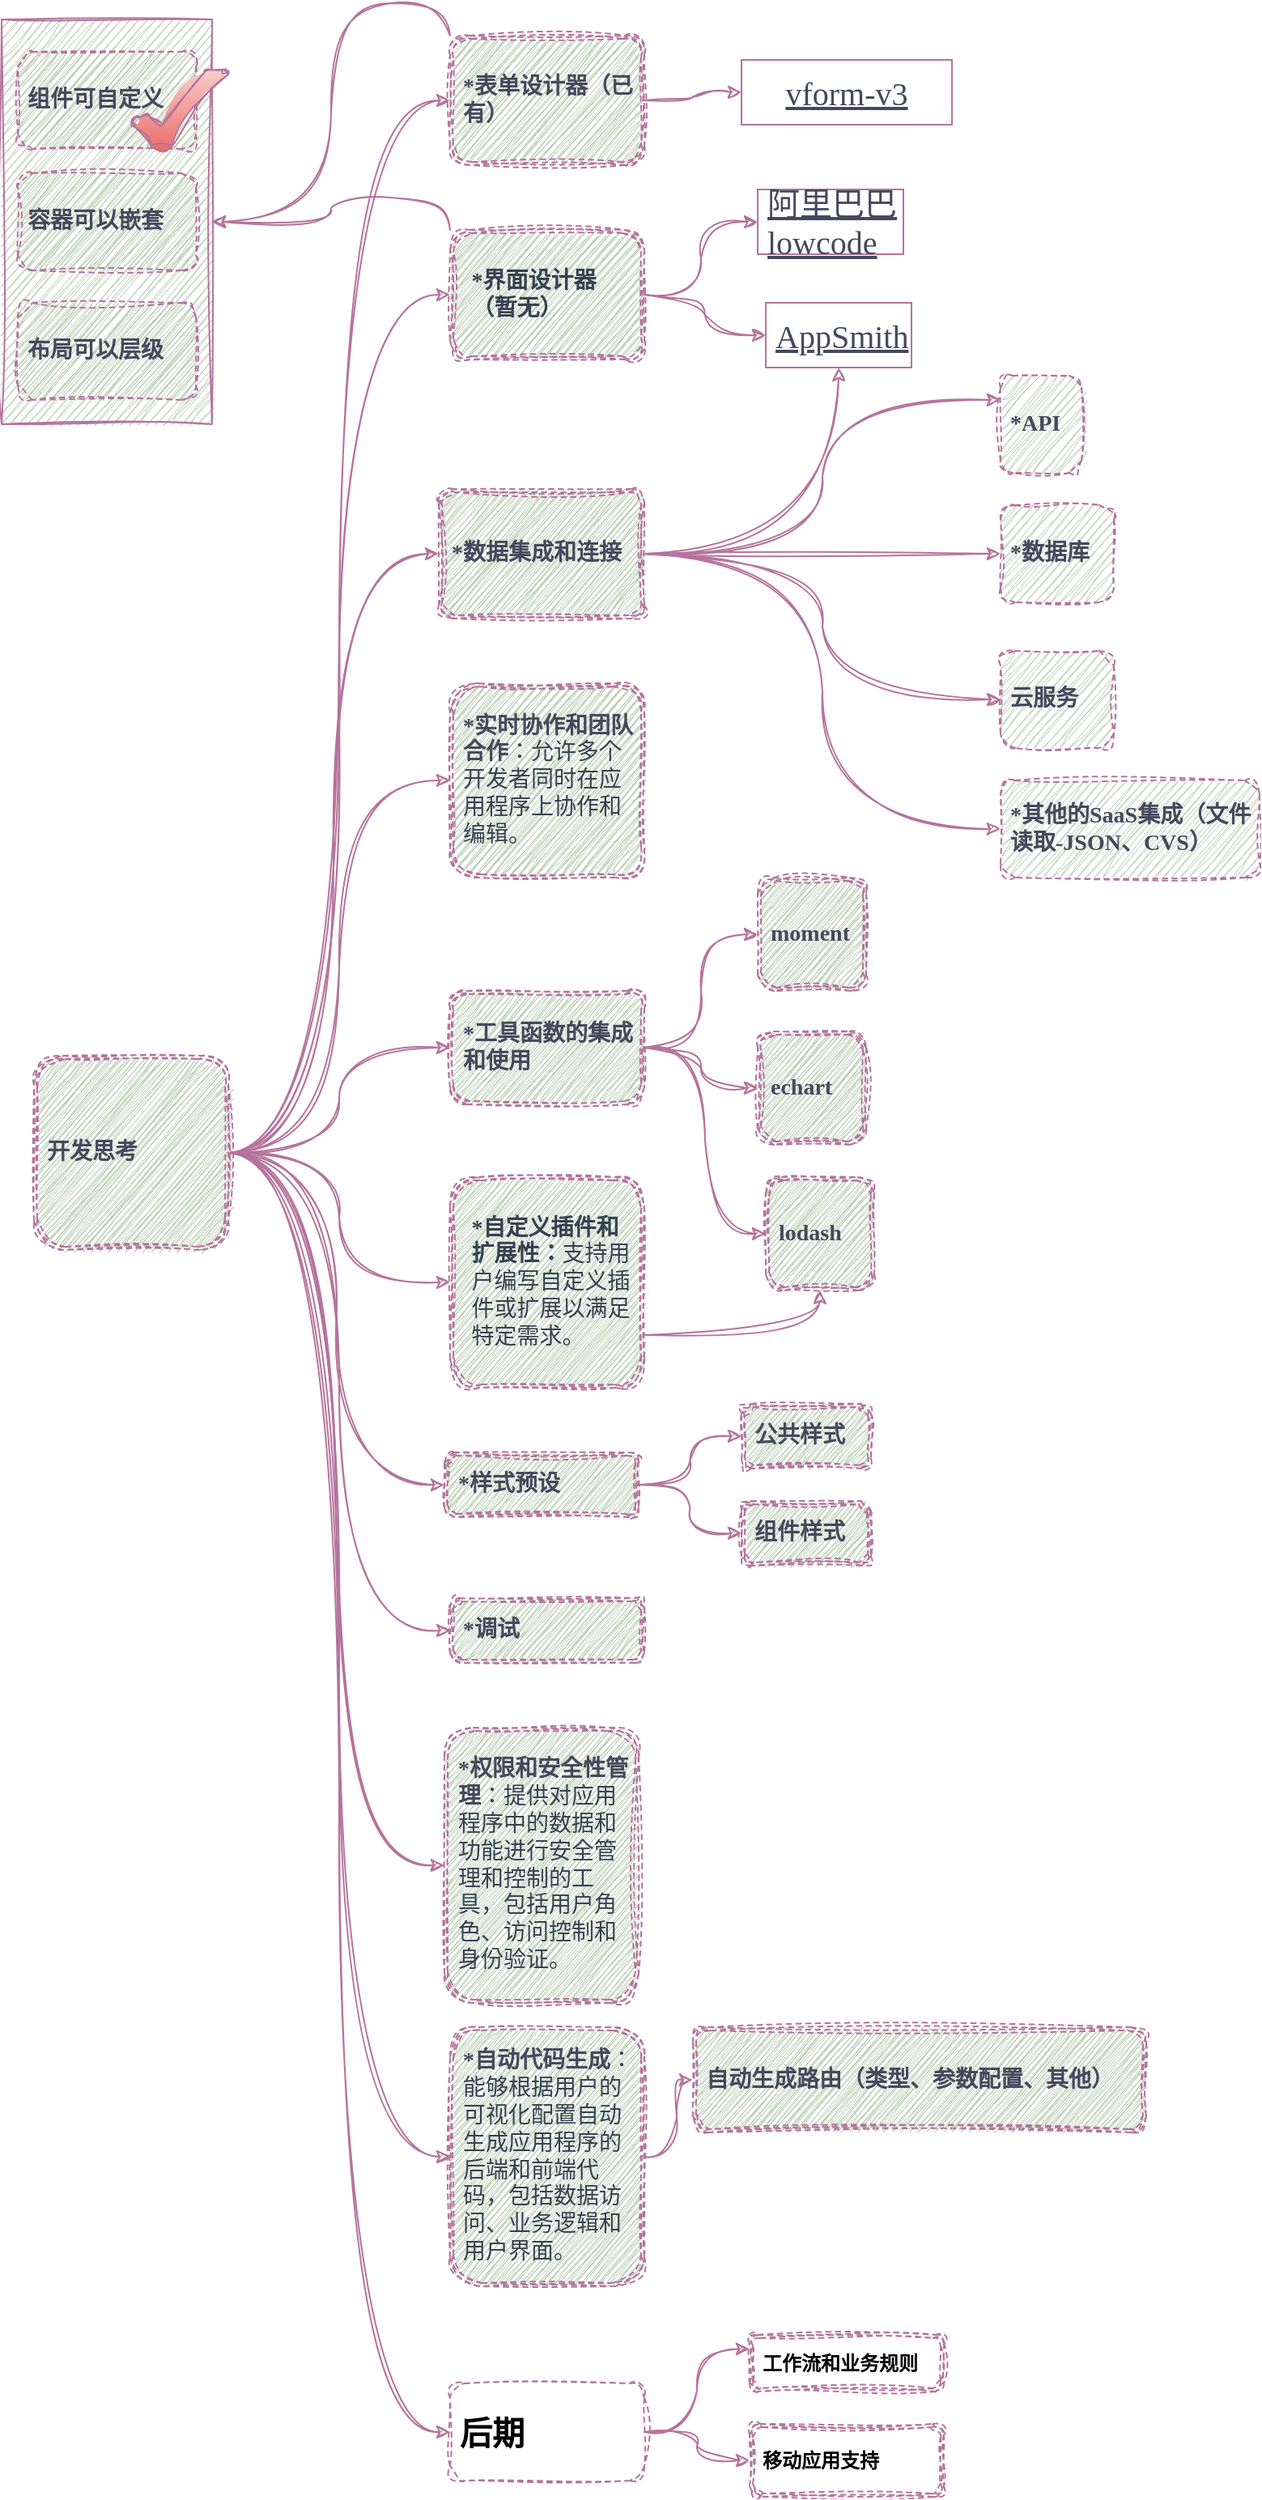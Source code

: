 <mxfile version="21.7.4" type="github">
  <diagram name="Page-1" id="03018318-947c-dd8e-b7a3-06fadd420f32">
    <mxGraphModel dx="1437" dy="876" grid="1" gridSize="10" guides="1" tooltips="1" connect="1" arrows="1" fold="1" page="1" pageScale="1" pageWidth="1100" pageHeight="850" background="none" math="0" shadow="0">
      <root>
        <mxCell id="0" />
        <mxCell id="1" parent="0" />
        <mxCell id="uw5OpCNFV-HiSpu1PvvK-104" value="" style="whiteSpace=wrap;html=1;sketch=1;hachureGap=4;jiggle=2;curveFitting=1;strokeColor=#B5739D;fontFamily=Architects Daughter;fontSource=https%3A%2F%2Ffonts.googleapis.com%2Fcss%3Ffamily%3DArchitects%2BDaughter;fontSize=20;fontColor=#46495D;fillColor=#B2C9AB;" vertex="1" parent="1">
          <mxGeometry x="20" y="20" width="130" height="250" as="geometry" />
        </mxCell>
        <mxCell id="uw5OpCNFV-HiSpu1PvvK-25" style="edgeStyle=orthogonalEdgeStyle;rounded=0;sketch=1;hachureGap=4;jiggle=2;curveFitting=1;orthogonalLoop=1;jettySize=auto;html=1;entryX=0;entryY=0.5;entryDx=0;entryDy=0;fontFamily=Comic Sans MS;fontSize=16;labelBackgroundColor=none;strokeColor=#B5739D;fontColor=default;curved=1;" edge="1" parent="1" source="uw5OpCNFV-HiSpu1PvvK-4" target="uw5OpCNFV-HiSpu1PvvK-24">
          <mxGeometry relative="1" as="geometry" />
        </mxCell>
        <mxCell id="uw5OpCNFV-HiSpu1PvvK-106" style="edgeStyle=orthogonalEdgeStyle;rounded=0;sketch=1;hachureGap=4;jiggle=2;curveFitting=1;orthogonalLoop=1;jettySize=auto;html=1;exitX=0;exitY=0;exitDx=0;exitDy=0;entryX=1;entryY=0.5;entryDx=0;entryDy=0;strokeColor=#B5739D;fontFamily=Architects Daughter;fontSource=https%3A%2F%2Ffonts.googleapis.com%2Fcss%3Ffamily%3DArchitects%2BDaughter;fontSize=16;fontColor=#46495D;fillColor=#B2C9AB;curved=1;" edge="1" parent="1" source="uw5OpCNFV-HiSpu1PvvK-4" target="uw5OpCNFV-HiSpu1PvvK-104">
          <mxGeometry relative="1" as="geometry" />
        </mxCell>
        <mxCell id="uw5OpCNFV-HiSpu1PvvK-4" value="&lt;meta charset=&quot;utf-8&quot; style=&quot;font-size: 14px;&quot;&gt;&lt;strong style=&quot;border: 0px solid rgb(217, 217, 227); color: var(--tw-prose-bold); font-size: 14px; font-style: normal; font-variant-ligatures: normal; font-variant-caps: normal; letter-spacing: normal; orphans: 2; text-indent: 0px; text-transform: none; widows: 2; word-spacing: 0px; -webkit-text-stroke-width: 0px; text-decoration-thickness: initial; text-decoration-style: initial; text-decoration-color: initial; box-sizing: border-box; --tw-border-spacing-x: 0; --tw-border-spacing-y: 0; --tw-translate-x: 0; --tw-translate-y: 0; --tw-rotate: 0; --tw-skew-x: 0; --tw-skew-y: 0; --tw-scale-x: 1; --tw-scale-y: 1; --tw-pan-x: ; --tw-pan-y: ; --tw-pinch-zoom: ; --tw-scroll-snap-strictness: proximity; --tw-gradient-from-position: ; --tw-gradient-via-position: ; --tw-gradient-to-position: ; --tw-ordinal: ; --tw-slashed-zero: ; --tw-numeric-figure: ; --tw-numeric-spacing: ; --tw-numeric-fraction: ; --tw-ring-inset: ; --tw-ring-offset-width: 0px; --tw-ring-offset-color: #fff; --tw-ring-color: rgba(69,89,164,.5); --tw-ring-offset-shadow: 0 0 transparent; --tw-ring-shadow: 0 0 transparent; --tw-shadow: 0 0 transparent; --tw-shadow-colored: 0 0 transparent; --tw-blur: ; --tw-brightness: ; --tw-contrast: ; --tw-grayscale: ; --tw-hue-rotate: ; --tw-invert: ; --tw-saturate: ; --tw-sepia: ; --tw-drop-shadow: ; --tw-backdrop-blur: ; --tw-backdrop-brightness: ; --tw-backdrop-contrast: ; --tw-backdrop-grayscale: ; --tw-backdrop-hue-rotate: ; --tw-backdrop-invert: ; --tw-backdrop-opacity: ; --tw-backdrop-saturate: ; --tw-backdrop-sepia: ; font-weight: 600;&quot;&gt;*表单设计器（已有）&lt;/strong&gt;" style="shape=ext;double=1;rounded=1;whiteSpace=wrap;html=1;strokeWidth=1;dashed=1;sketch=1;curveFitting=1;jiggle=2;fontSize=14;labelBackgroundColor=none;align=left;spacingBottom=4;spacingTop=4;spacingLeft=4;spacingRight=4;fontFamily=Comic Sans MS;fillColor=#B2C9AB;strokeColor=#B5739D;fontColor=#46495D;" vertex="1" parent="1">
          <mxGeometry x="297" y="30" width="120" height="80" as="geometry" />
        </mxCell>
        <mxCell id="uw5OpCNFV-HiSpu1PvvK-18" value="" style="edgeStyle=orthogonalEdgeStyle;rounded=0;sketch=1;hachureGap=4;jiggle=2;curveFitting=1;orthogonalLoop=1;jettySize=auto;html=1;fontFamily=Comic Sans MS;fontSize=16;entryX=0;entryY=0.5;entryDx=0;entryDy=0;align=left;spacingBottom=4;spacingTop=4;spacingLeft=4;spacingRight=4;labelBackgroundColor=none;strokeColor=#B5739D;fontColor=default;curved=1;" edge="1" parent="1" source="uw5OpCNFV-HiSpu1PvvK-5" target="uw5OpCNFV-HiSpu1PvvK-19">
          <mxGeometry relative="1" as="geometry">
            <mxPoint x="700" y="210" as="targetPoint" />
          </mxGeometry>
        </mxCell>
        <mxCell id="uw5OpCNFV-HiSpu1PvvK-21" style="edgeStyle=orthogonalEdgeStyle;rounded=0;sketch=1;hachureGap=4;jiggle=2;curveFitting=1;orthogonalLoop=1;jettySize=auto;html=1;exitX=1;exitY=0.5;exitDx=0;exitDy=0;entryX=0;entryY=0.5;entryDx=0;entryDy=0;fontFamily=Comic Sans MS;fontSize=16;align=left;spacingBottom=4;spacingTop=4;spacingLeft=4;spacingRight=4;labelBackgroundColor=none;strokeColor=#B5739D;fontColor=default;curved=1;" edge="1" parent="1" source="uw5OpCNFV-HiSpu1PvvK-5" target="uw5OpCNFV-HiSpu1PvvK-22">
          <mxGeometry relative="1" as="geometry">
            <mxPoint x="910" y="130" as="targetPoint" />
          </mxGeometry>
        </mxCell>
        <mxCell id="uw5OpCNFV-HiSpu1PvvK-105" style="edgeStyle=orthogonalEdgeStyle;rounded=0;sketch=1;hachureGap=4;jiggle=2;curveFitting=1;orthogonalLoop=1;jettySize=auto;html=1;exitX=0;exitY=0;exitDx=0;exitDy=0;entryX=1;entryY=0.5;entryDx=0;entryDy=0;strokeColor=#B5739D;fontFamily=Architects Daughter;fontSource=https%3A%2F%2Ffonts.googleapis.com%2Fcss%3Ffamily%3DArchitects%2BDaughter;fontSize=16;fontColor=#46495D;fillColor=#B2C9AB;curved=1;" edge="1" parent="1" source="uw5OpCNFV-HiSpu1PvvK-5" target="uw5OpCNFV-HiSpu1PvvK-104">
          <mxGeometry relative="1" as="geometry" />
        </mxCell>
        <mxCell id="uw5OpCNFV-HiSpu1PvvK-5" value="&lt;ol style=&quot;border: 0px solid rgb(217, 217, 227); box-sizing: border-box; --tw-border-spacing-x: 0; --tw-border-spacing-y: 0; --tw-translate-x: 0; --tw-translate-y: 0; --tw-rotate: 0; --tw-skew-x: 0; --tw-skew-y: 0; --tw-scale-x: 1; --tw-scale-y: 1; --tw-pan-x: ; --tw-pan-y: ; --tw-pinch-zoom: ; --tw-scroll-snap-strictness: proximity; --tw-gradient-from-position: ; --tw-gradient-via-position: ; --tw-gradient-to-position: ; --tw-ordinal: ; --tw-slashed-zero: ; --tw-numeric-figure: ; --tw-numeric-spacing: ; --tw-numeric-fraction: ; --tw-ring-inset: ; --tw-ring-offset-width: 0px; --tw-ring-offset-color: #fff; --tw-ring-color: rgba(69,89,164,.5); --tw-ring-offset-shadow: 0 0 transparent; --tw-ring-shadow: 0 0 transparent; --tw-shadow: 0 0 transparent; --tw-shadow-colored: 0 0 transparent; --tw-blur: ; --tw-brightness: ; --tw-contrast: ; --tw-grayscale: ; --tw-hue-rotate: ; --tw-invert: ; --tw-saturate: ; --tw-sepia: ; --tw-drop-shadow: ; --tw-backdrop-blur: ; --tw-backdrop-brightness: ; --tw-backdrop-contrast: ; --tw-backdrop-grayscale: ; --tw-backdrop-hue-rotate: ; --tw-backdrop-invert: ; --tw-backdrop-opacity: ; --tw-backdrop-saturate: ; --tw-backdrop-sepia: ; list-style: none; margin: 1.25em 0px; padding: 0px; counter-reset: list-number 0; display: flex; flex-direction: column; color: rgb(55, 65, 81); font-size: 14px;&quot;&gt;&lt;li style=&quot;border: 0px solid rgb(217, 217, 227); box-sizing: border-box; --tw-border-spacing-x: 0; --tw-border-spacing-y: 0; --tw-translate-x: 0; --tw-translate-y: 0; --tw-rotate: 0; --tw-skew-x: 0; --tw-skew-y: 0; --tw-scale-x: 1; --tw-scale-y: 1; --tw-pan-x: ; --tw-pan-y: ; --tw-pinch-zoom: ; --tw-scroll-snap-strictness: proximity; --tw-gradient-from-position: ; --tw-gradient-via-position: ; --tw-gradient-to-position: ; --tw-ordinal: ; --tw-slashed-zero: ; --tw-numeric-figure: ; --tw-numeric-spacing: ; --tw-numeric-fraction: ; --tw-ring-inset: ; --tw-ring-offset-width: 0px; --tw-ring-offset-color: #fff; --tw-ring-color: rgba(69,89,164,.5); --tw-ring-offset-shadow: 0 0 transparent; --tw-ring-shadow: 0 0 transparent; --tw-shadow: 0 0 transparent; --tw-shadow-colored: 0 0 transparent; --tw-blur: ; --tw-brightness: ; --tw-contrast: ; --tw-grayscale: ; --tw-hue-rotate: ; --tw-invert: ; --tw-saturate: ; --tw-sepia: ; --tw-drop-shadow: ; --tw-backdrop-blur: ; --tw-backdrop-brightness: ; --tw-backdrop-contrast: ; --tw-backdrop-grayscale: ; --tw-backdrop-hue-rotate: ; --tw-backdrop-invert: ; --tw-backdrop-opacity: ; --tw-backdrop-saturate: ; --tw-backdrop-sepia: ; margin-bottom: 0px; margin-top: 0px; padding-left: 0.375em; counter-increment: list-number 1; display: block; min-height: 28px; font-size: 14px;&quot;&gt;&lt;p style=&quot;border: 0px solid rgb(217, 217, 227); box-sizing: border-box; --tw-border-spacing-x: 0; --tw-border-spacing-y: 0; --tw-translate-x: 0; --tw-translate-y: 0; --tw-rotate: 0; --tw-skew-x: 0; --tw-skew-y: 0; --tw-scale-x: 1; --tw-scale-y: 1; --tw-pan-x: ; --tw-pan-y: ; --tw-pinch-zoom: ; --tw-scroll-snap-strictness: proximity; --tw-gradient-from-position: ; --tw-gradient-via-position: ; --tw-gradient-to-position: ; --tw-ordinal: ; --tw-slashed-zero: ; --tw-numeric-figure: ; --tw-numeric-spacing: ; --tw-numeric-fraction: ; --tw-ring-inset: ; --tw-ring-offset-width: 0px; --tw-ring-offset-color: #fff; --tw-ring-color: rgba(69,89,164,.5); --tw-ring-offset-shadow: 0 0 transparent; --tw-ring-shadow: 0 0 transparent; --tw-shadow: 0 0 transparent; --tw-shadow-colored: 0 0 transparent; --tw-blur: ; --tw-brightness: ; --tw-contrast: ; --tw-grayscale: ; --tw-hue-rotate: ; --tw-invert: ; --tw-saturate: ; --tw-sepia: ; --tw-drop-shadow: ; --tw-backdrop-blur: ; --tw-backdrop-brightness: ; --tw-backdrop-contrast: ; --tw-backdrop-grayscale: ; --tw-backdrop-hue-rotate: ; --tw-backdrop-invert: ; --tw-backdrop-opacity: ; --tw-backdrop-saturate: ; --tw-backdrop-sepia: ; margin: 0px; font-size: 14px;&quot;&gt;&lt;b style=&quot;font-size: 14px;&quot;&gt;*界面设计器（暂无）&lt;/b&gt;&lt;/p&gt;&lt;/li&gt;&lt;/ol&gt;" style="shape=ext;double=1;rounded=1;whiteSpace=wrap;html=1;strokeWidth=1;dashed=1;sketch=1;curveFitting=1;jiggle=2;fontSize=14;labelBackgroundColor=none;align=left;spacingBottom=4;spacingTop=4;spacingLeft=4;spacingRight=4;fontFamily=Comic Sans MS;fillColor=#B2C9AB;strokeColor=#B5739D;fontColor=#46495D;" vertex="1" parent="1">
          <mxGeometry x="297" y="150" width="120" height="80" as="geometry" />
        </mxCell>
        <mxCell id="uw5OpCNFV-HiSpu1PvvK-23" style="edgeStyle=orthogonalEdgeStyle;rounded=0;sketch=1;hachureGap=4;jiggle=2;curveFitting=1;orthogonalLoop=1;jettySize=auto;html=1;entryX=0.5;entryY=1;entryDx=0;entryDy=0;fontFamily=Comic Sans MS;fontSize=16;align=left;spacingBottom=4;spacingTop=4;spacingLeft=4;spacingRight=4;labelBackgroundColor=none;strokeColor=#B5739D;fontColor=default;curved=1;" edge="1" parent="1" source="uw5OpCNFV-HiSpu1PvvK-6" target="uw5OpCNFV-HiSpu1PvvK-22">
          <mxGeometry relative="1" as="geometry" />
        </mxCell>
        <mxCell id="uw5OpCNFV-HiSpu1PvvK-30" style="edgeStyle=orthogonalEdgeStyle;rounded=0;sketch=1;hachureGap=4;jiggle=2;curveFitting=1;orthogonalLoop=1;jettySize=auto;html=1;exitX=1;exitY=0.5;exitDx=0;exitDy=0;entryX=0;entryY=0.5;entryDx=0;entryDy=0;fontFamily=Comic Sans MS;fontSize=16;labelBackgroundColor=none;strokeColor=#B5739D;fontColor=default;curved=1;" edge="1" parent="1" source="uw5OpCNFV-HiSpu1PvvK-6" target="uw5OpCNFV-HiSpu1PvvK-28">
          <mxGeometry relative="1" as="geometry" />
        </mxCell>
        <mxCell id="uw5OpCNFV-HiSpu1PvvK-31" style="edgeStyle=orthogonalEdgeStyle;rounded=0;sketch=1;hachureGap=4;jiggle=2;curveFitting=1;orthogonalLoop=1;jettySize=auto;html=1;exitX=1;exitY=0.5;exitDx=0;exitDy=0;entryX=0;entryY=0.5;entryDx=0;entryDy=0;fontFamily=Comic Sans MS;fontSize=16;labelBackgroundColor=none;strokeColor=#B5739D;fontColor=default;curved=1;" edge="1" parent="1" source="uw5OpCNFV-HiSpu1PvvK-6" target="uw5OpCNFV-HiSpu1PvvK-29">
          <mxGeometry relative="1" as="geometry" />
        </mxCell>
        <mxCell id="uw5OpCNFV-HiSpu1PvvK-33" style="edgeStyle=orthogonalEdgeStyle;rounded=0;sketch=1;hachureGap=4;jiggle=2;curveFitting=1;orthogonalLoop=1;jettySize=auto;html=1;exitX=1;exitY=0.5;exitDx=0;exitDy=0;fontFamily=Comic Sans MS;fontSize=16;entryX=0;entryY=0.25;entryDx=0;entryDy=0;labelBackgroundColor=none;strokeColor=#B5739D;fontColor=default;curved=1;" edge="1" parent="1" source="uw5OpCNFV-HiSpu1PvvK-6" target="uw5OpCNFV-HiSpu1PvvK-26">
          <mxGeometry relative="1" as="geometry">
            <mxPoint x="894" y="105" as="targetPoint" />
          </mxGeometry>
        </mxCell>
        <mxCell id="uw5OpCNFV-HiSpu1PvvK-35" style="edgeStyle=orthogonalEdgeStyle;rounded=0;sketch=1;hachureGap=4;jiggle=2;curveFitting=1;orthogonalLoop=1;jettySize=auto;html=1;exitX=1;exitY=0.5;exitDx=0;exitDy=0;entryX=0;entryY=0.5;entryDx=0;entryDy=0;fontFamily=Comic Sans MS;fontSize=16;labelBackgroundColor=none;strokeColor=#B5739D;fontColor=default;curved=1;" edge="1" parent="1" source="uw5OpCNFV-HiSpu1PvvK-6" target="uw5OpCNFV-HiSpu1PvvK-34">
          <mxGeometry relative="1" as="geometry" />
        </mxCell>
        <mxCell id="uw5OpCNFV-HiSpu1PvvK-6" value="&lt;font style=&quot;font-size: 14px;&quot;&gt;*数据集成和连接&lt;/font&gt;" style="shape=ext;double=1;rounded=1;whiteSpace=wrap;html=1;fontStyle=1;strokeWidth=1;dashed=1;sketch=1;curveFitting=1;jiggle=2;fontSize=14;labelBackgroundColor=none;align=left;spacingBottom=4;spacingTop=4;spacingLeft=4;spacingRight=4;arcSize=10;fontFamily=Comic Sans MS;fillColor=#B2C9AB;strokeColor=#B5739D;fontColor=#46495D;" vertex="1" parent="1">
          <mxGeometry x="290" y="310" width="127" height="80" as="geometry" />
        </mxCell>
        <mxCell id="uw5OpCNFV-HiSpu1PvvK-65" value="" style="edgeStyle=orthogonalEdgeStyle;rounded=0;sketch=1;hachureGap=4;jiggle=2;curveFitting=1;orthogonalLoop=1;jettySize=auto;html=1;strokeColor=#B5739D;fontFamily=Architects Daughter;fontSource=https%3A%2F%2Ffonts.googleapis.com%2Fcss%3Ffamily%3DArchitects%2BDaughter;fontSize=16;fontColor=#46495D;fillColor=#B2C9AB;curved=1;" edge="1" parent="1" source="uw5OpCNFV-HiSpu1PvvK-8" target="uw5OpCNFV-HiSpu1PvvK-64">
          <mxGeometry relative="1" as="geometry" />
        </mxCell>
        <mxCell id="uw5OpCNFV-HiSpu1PvvK-8" value="&lt;font style=&quot;font-size: 14px;&quot;&gt;*自动代码生成&lt;span style=&quot;color: rgb(55, 65, 81); font-weight: 400; font-size: 14px;&quot;&gt;：&lt;/span&gt;&lt;/font&gt;&lt;span style=&quot;color: rgb(55, 65, 81); font-size: 14px; font-weight: 400;&quot;&gt;能够根据用户的可视化配置自动生成应用程序的后端和前端代码，包括数据访问、业务逻辑和用户界面。&lt;/span&gt;" style="shape=ext;double=1;rounded=1;whiteSpace=wrap;html=1;fontStyle=1;strokeWidth=1;dashed=1;sketch=1;curveFitting=1;jiggle=2;fontSize=14;labelBackgroundColor=none;align=left;spacingBottom=4;spacingTop=4;spacingLeft=4;spacingRight=4;fontFamily=Comic Sans MS;fillColor=#B2C9AB;strokeColor=#B5739D;fontColor=#46495D;" vertex="1" parent="1">
          <mxGeometry x="297" y="1260" width="120" height="160" as="geometry" />
        </mxCell>
        <mxCell id="uw5OpCNFV-HiSpu1PvvK-9" value="工作流和业务规则" style="shape=ext;double=1;rounded=1;whiteSpace=wrap;html=1;fontStyle=1;strokeWidth=1;dashed=1;sketch=1;curveFitting=1;jiggle=2;fontSize=12;labelBackgroundColor=none;align=left;spacingBottom=4;spacingTop=4;spacingLeft=4;spacingRight=4;fontFamily=Comic Sans MS;fillColor=none;strokeColor=#B5739D;" vertex="1" parent="1">
          <mxGeometry x="482" y="1450" width="120" height="35" as="geometry" />
        </mxCell>
        <mxCell id="uw5OpCNFV-HiSpu1PvvK-10" value="*权限和安全性管理&lt;span style=&quot;color: rgb(55, 65, 81); font-size: 14px; font-weight: 400;&quot;&gt;：提供对应用程序中的数据和功能进行安全管理和控制的工具，包括用户角色、访问控制和身份验证。&lt;/span&gt;" style="shape=ext;double=1;rounded=1;whiteSpace=wrap;html=1;fontStyle=1;strokeWidth=1;dashed=1;sketch=1;curveFitting=1;jiggle=2;fontSize=14;labelBackgroundColor=none;align=left;spacingBottom=4;spacingTop=4;spacingLeft=4;spacingRight=4;fontFamily=Comic Sans MS;fillColor=#B2C9AB;strokeColor=#B5739D;fontColor=#46495D;" vertex="1" parent="1">
          <mxGeometry x="293.5" y="1075" width="120" height="170" as="geometry" />
        </mxCell>
        <mxCell id="uw5OpCNFV-HiSpu1PvvK-11" value="移动应用支持" style="shape=ext;double=1;rounded=1;whiteSpace=wrap;html=1;fontStyle=1;strokeWidth=1;dashed=1;sketch=1;curveFitting=1;jiggle=2;fontSize=12;labelBackgroundColor=none;align=left;spacingBottom=4;spacingTop=4;spacingLeft=4;spacingRight=4;fontFamily=Comic Sans MS;fillColor=none;strokeColor=#B5739D;" vertex="1" parent="1">
          <mxGeometry x="482" y="1505" width="120" height="45" as="geometry" />
        </mxCell>
        <mxCell id="uw5OpCNFV-HiSpu1PvvK-55" style="edgeStyle=orthogonalEdgeStyle;rounded=0;sketch=1;hachureGap=4;jiggle=2;curveFitting=1;orthogonalLoop=1;jettySize=auto;html=1;exitX=1;exitY=0.75;exitDx=0;exitDy=0;entryX=0.5;entryY=1;entryDx=0;entryDy=0;strokeColor=#B5739D;fontFamily=Architects Daughter;fontSource=https%3A%2F%2Ffonts.googleapis.com%2Fcss%3Ffamily%3DArchitects%2BDaughter;fontSize=16;fontColor=#46495D;fillColor=#B2C9AB;curved=1;" edge="1" parent="1" source="uw5OpCNFV-HiSpu1PvvK-13" target="uw5OpCNFV-HiSpu1PvvK-37">
          <mxGeometry relative="1" as="geometry" />
        </mxCell>
        <mxCell id="uw5OpCNFV-HiSpu1PvvK-13" value="&lt;ol style=&quot;border: 0px solid rgb(217, 217, 227); box-sizing: border-box; --tw-border-spacing-x: 0; --tw-border-spacing-y: 0; --tw-translate-x: 0; --tw-translate-y: 0; --tw-rotate: 0; --tw-skew-x: 0; --tw-skew-y: 0; --tw-scale-x: 1; --tw-scale-y: 1; --tw-pan-x: ; --tw-pan-y: ; --tw-pinch-zoom: ; --tw-scroll-snap-strictness: proximity; --tw-gradient-from-position: ; --tw-gradient-via-position: ; --tw-gradient-to-position: ; --tw-ordinal: ; --tw-slashed-zero: ; --tw-numeric-figure: ; --tw-numeric-spacing: ; --tw-numeric-fraction: ; --tw-ring-inset: ; --tw-ring-offset-width: 0px; --tw-ring-offset-color: #fff; --tw-ring-color: rgba(69,89,164,.5); --tw-ring-offset-shadow: 0 0 transparent; --tw-ring-shadow: 0 0 transparent; --tw-shadow: 0 0 transparent; --tw-shadow-colored: 0 0 transparent; --tw-blur: ; --tw-brightness: ; --tw-contrast: ; --tw-grayscale: ; --tw-hue-rotate: ; --tw-invert: ; --tw-saturate: ; --tw-sepia: ; --tw-drop-shadow: ; --tw-backdrop-blur: ; --tw-backdrop-brightness: ; --tw-backdrop-contrast: ; --tw-backdrop-grayscale: ; --tw-backdrop-hue-rotate: ; --tw-backdrop-invert: ; --tw-backdrop-opacity: ; --tw-backdrop-saturate: ; --tw-backdrop-sepia: ; list-style: none; margin: 1.25em 0px; padding: 0px; counter-reset: list-number 0; display: flex; flex-direction: column; color: rgb(55, 65, 81); font-size: 14px;&quot;&gt;&lt;li style=&quot;border: 0px solid rgb(217, 217, 227); box-sizing: border-box; --tw-border-spacing-x: 0; --tw-border-spacing-y: 0; --tw-translate-x: 0; --tw-translate-y: 0; --tw-rotate: 0; --tw-skew-x: 0; --tw-skew-y: 0; --tw-scale-x: 1; --tw-scale-y: 1; --tw-pan-x: ; --tw-pan-y: ; --tw-pinch-zoom: ; --tw-scroll-snap-strictness: proximity; --tw-gradient-from-position: ; --tw-gradient-via-position: ; --tw-gradient-to-position: ; --tw-ordinal: ; --tw-slashed-zero: ; --tw-numeric-figure: ; --tw-numeric-spacing: ; --tw-numeric-fraction: ; --tw-ring-inset: ; --tw-ring-offset-width: 0px; --tw-ring-offset-color: #fff; --tw-ring-color: rgba(69,89,164,.5); --tw-ring-offset-shadow: 0 0 transparent; --tw-ring-shadow: 0 0 transparent; --tw-shadow: 0 0 transparent; --tw-shadow-colored: 0 0 transparent; --tw-blur: ; --tw-brightness: ; --tw-contrast: ; --tw-grayscale: ; --tw-hue-rotate: ; --tw-invert: ; --tw-saturate: ; --tw-sepia: ; --tw-drop-shadow: ; --tw-backdrop-blur: ; --tw-backdrop-brightness: ; --tw-backdrop-contrast: ; --tw-backdrop-grayscale: ; --tw-backdrop-hue-rotate: ; --tw-backdrop-invert: ; --tw-backdrop-opacity: ; --tw-backdrop-saturate: ; --tw-backdrop-sepia: ; margin-bottom: 0px; margin-top: 0px; padding-left: 0.375em; counter-increment: list-number 1; display: block; min-height: 28px; font-size: 14px;&quot;&gt;&lt;p style=&quot;border: 0px solid rgb(217, 217, 227); box-sizing: border-box; --tw-border-spacing-x: 0; --tw-border-spacing-y: 0; --tw-translate-x: 0; --tw-translate-y: 0; --tw-rotate: 0; --tw-skew-x: 0; --tw-skew-y: 0; --tw-scale-x: 1; --tw-scale-y: 1; --tw-pan-x: ; --tw-pan-y: ; --tw-pinch-zoom: ; --tw-scroll-snap-strictness: proximity; --tw-gradient-from-position: ; --tw-gradient-via-position: ; --tw-gradient-to-position: ; --tw-ordinal: ; --tw-slashed-zero: ; --tw-numeric-figure: ; --tw-numeric-spacing: ; --tw-numeric-fraction: ; --tw-ring-inset: ; --tw-ring-offset-width: 0px; --tw-ring-offset-color: #fff; --tw-ring-color: rgba(69,89,164,.5); --tw-ring-offset-shadow: 0 0 transparent; --tw-ring-shadow: 0 0 transparent; --tw-shadow: 0 0 transparent; --tw-shadow-colored: 0 0 transparent; --tw-blur: ; --tw-brightness: ; --tw-contrast: ; --tw-grayscale: ; --tw-hue-rotate: ; --tw-invert: ; --tw-saturate: ; --tw-sepia: ; --tw-drop-shadow: ; --tw-backdrop-blur: ; --tw-backdrop-brightness: ; --tw-backdrop-contrast: ; --tw-backdrop-grayscale: ; --tw-backdrop-hue-rotate: ; --tw-backdrop-invert: ; --tw-backdrop-opacity: ; --tw-backdrop-saturate: ; --tw-backdrop-sepia: ; margin: 0px; font-size: 14px;&quot;&gt;*自定义插件和扩展性：&lt;span style=&quot;font-weight: 400;&quot;&gt;支持用户编写自定义插件或扩展以满足特定需求。&lt;/span&gt;&lt;/p&gt;&lt;/li&gt;&lt;/ol&gt;" style="shape=ext;double=1;rounded=1;whiteSpace=wrap;html=1;fontStyle=1;strokeWidth=1;dashed=1;sketch=1;curveFitting=1;jiggle=2;fontSize=14;labelBackgroundColor=none;align=left;spacingBottom=4;spacingTop=4;spacingLeft=4;spacingRight=4;fontFamily=Comic Sans MS;fillColor=#B2C9AB;strokeColor=#B5739D;fontColor=#46495D;" vertex="1" parent="1">
          <mxGeometry x="297" y="735" width="120" height="130" as="geometry" />
        </mxCell>
        <mxCell id="uw5OpCNFV-HiSpu1PvvK-14" value="*实时协作和团队合作&lt;span style=&quot;color: rgb(55, 65, 81); font-size: 14px; font-weight: 400;&quot;&gt;：允许多个开发者同时在应用程序上协作和编辑。&lt;/span&gt;" style="shape=ext;double=1;rounded=1;whiteSpace=wrap;html=1;fontStyle=1;strokeWidth=1;dashed=1;sketch=1;curveFitting=1;jiggle=2;fontSize=14;labelBackgroundColor=none;align=left;spacingBottom=4;spacingTop=4;spacingLeft=4;spacingRight=4;fontFamily=Comic Sans MS;fillColor=#B2C9AB;strokeColor=#B5739D;fontColor=#46495D;" vertex="1" parent="1">
          <mxGeometry x="297" y="430" width="120" height="120" as="geometry" />
        </mxCell>
        <UserObject label="阿里巴巴lowcode" link="https://lowcode-engine.cn/demo/demo-custom-initialization/index.html" linkTarget="_blank" id="uw5OpCNFV-HiSpu1PvvK-19">
          <mxCell style="text;html=1;strokeColor=#B5739D;fillColor=none;whiteSpace=wrap;align=left;verticalAlign=middle;fontColor=#46495D;fontStyle=4;fontSize=20;fontFamily=Comic Sans MS;spacingBottom=4;spacingTop=4;spacingLeft=4;spacingRight=4;labelBackgroundColor=none;" vertex="1" parent="1">
            <mxGeometry x="487" y="125" width="90" height="40" as="geometry" />
          </mxCell>
        </UserObject>
        <UserObject label="AppSmith" link="https://app.appsmith.com/app/untitled-application-1/page1-65012644f7b4765833d7cbcf/edit/widgets/g01bf4sgsc" linkTarget="_blank" id="uw5OpCNFV-HiSpu1PvvK-22">
          <mxCell style="text;html=1;strokeColor=#B5739D;fillColor=none;whiteSpace=wrap;align=left;verticalAlign=middle;fontColor=#46495D;fontStyle=4;fontSize=20;fontFamily=Comic Sans MS;spacingBottom=4;spacingTop=4;spacingLeft=4;spacingRight=4;labelBackgroundColor=none;" vertex="1" parent="1">
            <mxGeometry x="492" y="195" width="90" height="40" as="geometry" />
          </mxCell>
        </UserObject>
        <UserObject label="vform-v3" link="https://www.vform666.com/vform3/" linkTarget="_blank" id="uw5OpCNFV-HiSpu1PvvK-24">
          <mxCell style="text;html=1;strokeColor=#B5739D;fillColor=none;whiteSpace=wrap;align=center;verticalAlign=middle;fontColor=#46495D;fontStyle=4;fontSize=20;fontFamily=Comic Sans MS;labelBackgroundColor=none;" vertex="1" parent="1">
            <mxGeometry x="477" y="45" width="130" height="40" as="geometry" />
          </mxCell>
        </UserObject>
        <mxCell id="uw5OpCNFV-HiSpu1PvvK-26" value="*API" style="whiteSpace=wrap;html=1;fontSize=14;align=left;rounded=1;fontStyle=1;strokeWidth=1;dashed=1;sketch=1;curveFitting=1;jiggle=2;labelBackgroundColor=none;spacingBottom=4;spacingTop=4;spacingLeft=4;spacingRight=4;hachureGap=4;fontFamily=Comic Sans MS;fillColor=#B2C9AB;strokeColor=#B5739D;fontColor=#46495D;" vertex="1" parent="1">
          <mxGeometry x="637" y="240" width="50" height="60" as="geometry" />
        </mxCell>
        <mxCell id="uw5OpCNFV-HiSpu1PvvK-28" value="*数据库" style="whiteSpace=wrap;html=1;fontSize=14;align=left;rounded=1;fontStyle=1;strokeWidth=1;dashed=1;sketch=1;curveFitting=1;jiggle=2;labelBackgroundColor=none;spacingBottom=4;spacingTop=4;spacingLeft=4;spacingRight=4;hachureGap=4;fontFamily=Comic Sans MS;fillColor=#B2C9AB;strokeColor=#B5739D;fontColor=#46495D;" vertex="1" parent="1">
          <mxGeometry x="637" y="320" width="70" height="60" as="geometry" />
        </mxCell>
        <mxCell id="uw5OpCNFV-HiSpu1PvvK-29" value="云服务" style="whiteSpace=wrap;html=1;fontSize=14;align=left;rounded=1;fontStyle=1;strokeWidth=1;dashed=1;sketch=1;curveFitting=1;jiggle=2;labelBackgroundColor=none;spacingBottom=4;spacingTop=4;spacingLeft=4;spacingRight=4;hachureGap=4;fontFamily=Comic Sans MS;fillColor=#B2C9AB;strokeColor=#B5739D;fontColor=#46495D;" vertex="1" parent="1">
          <mxGeometry x="637" y="410" width="70" height="60" as="geometry" />
        </mxCell>
        <mxCell id="uw5OpCNFV-HiSpu1PvvK-34" value="*其他的SaaS集成（文件读取-JSON、CVS）" style="whiteSpace=wrap;html=1;fontSize=14;align=left;rounded=1;fontStyle=1;strokeWidth=1;dashed=1;sketch=1;curveFitting=1;jiggle=2;labelBackgroundColor=none;spacingBottom=4;spacingTop=4;spacingLeft=4;spacingRight=4;hachureGap=4;fontFamily=Comic Sans MS;fillColor=#B2C9AB;strokeColor=#B5739D;fontColor=#46495D;" vertex="1" parent="1">
          <mxGeometry x="637" y="490" width="160" height="60" as="geometry" />
        </mxCell>
        <mxCell id="uw5OpCNFV-HiSpu1PvvK-38" value="" style="edgeStyle=orthogonalEdgeStyle;rounded=0;sketch=1;hachureGap=4;jiggle=2;curveFitting=1;orthogonalLoop=1;jettySize=auto;html=1;fontFamily=Comic Sans MS;fontSize=16;labelBackgroundColor=none;strokeColor=#B5739D;fontColor=default;entryX=0;entryY=0.5;entryDx=0;entryDy=0;curved=1;" edge="1" parent="1" source="uw5OpCNFV-HiSpu1PvvK-36" target="uw5OpCNFV-HiSpu1PvvK-47">
          <mxGeometry relative="1" as="geometry">
            <mxPoint x="490.5" y="735" as="targetPoint" />
          </mxGeometry>
        </mxCell>
        <mxCell id="uw5OpCNFV-HiSpu1PvvK-41" value="" style="edgeStyle=orthogonalEdgeStyle;rounded=0;sketch=1;hachureGap=4;jiggle=2;curveFitting=1;orthogonalLoop=1;jettySize=auto;html=1;fontFamily=Comic Sans MS;fontSize=16;labelBackgroundColor=none;strokeColor=#B5739D;fontColor=default;entryX=0;entryY=0.5;entryDx=0;entryDy=0;curved=1;" edge="1" parent="1" source="uw5OpCNFV-HiSpu1PvvK-36" target="uw5OpCNFV-HiSpu1PvvK-37">
          <mxGeometry relative="1" as="geometry">
            <mxPoint x="490.5" y="735" as="targetPoint" />
          </mxGeometry>
        </mxCell>
        <mxCell id="uw5OpCNFV-HiSpu1PvvK-48" style="edgeStyle=orthogonalEdgeStyle;rounded=0;sketch=1;hachureGap=4;jiggle=2;curveFitting=1;orthogonalLoop=1;jettySize=auto;html=1;exitX=1;exitY=0.5;exitDx=0;exitDy=0;entryX=0;entryY=0.5;entryDx=0;entryDy=0;fontFamily=Comic Sans MS;fontSize=16;labelBackgroundColor=none;strokeColor=#B5739D;fontColor=default;curved=1;" edge="1" parent="1" source="uw5OpCNFV-HiSpu1PvvK-36" target="uw5OpCNFV-HiSpu1PvvK-45">
          <mxGeometry relative="1" as="geometry">
            <mxPoint x="490.5" y="815" as="targetPoint" />
          </mxGeometry>
        </mxCell>
        <mxCell id="uw5OpCNFV-HiSpu1PvvK-36" value="&lt;font style=&quot;font-size: 14px;&quot;&gt;*工具函数的集成和使用&lt;/font&gt;" style="shape=ext;double=1;rounded=1;whiteSpace=wrap;html=1;fontStyle=1;strokeWidth=1;dashed=1;sketch=1;curveFitting=1;jiggle=2;fontSize=14;labelBackgroundColor=none;align=left;spacingBottom=4;spacingTop=4;spacingLeft=4;spacingRight=4;fontFamily=Comic Sans MS;fillColor=#B2C9AB;strokeColor=#B5739D;fontColor=#46495D;" vertex="1" parent="1">
          <mxGeometry x="297" y="620" width="120" height="70" as="geometry" />
        </mxCell>
        <mxCell id="uw5OpCNFV-HiSpu1PvvK-37" value="lodash" style="shape=ext;double=1;rounded=1;whiteSpace=wrap;html=1;fontStyle=1;strokeWidth=1;dashed=1;sketch=1;curveFitting=1;jiggle=2;fontSize=14;labelBackgroundColor=none;align=left;spacingBottom=4;spacingTop=4;spacingLeft=4;spacingRight=4;fontFamily=Comic Sans MS;hachureGap=4;fillColor=#B2C9AB;strokeColor=#B5739D;fontColor=#46495D;" vertex="1" parent="1">
          <mxGeometry x="492" y="735" width="67" height="70" as="geometry" />
        </mxCell>
        <mxCell id="uw5OpCNFV-HiSpu1PvvK-45" value="echart" style="shape=ext;double=1;rounded=1;whiteSpace=wrap;html=1;fontStyle=1;strokeWidth=1;dashed=1;sketch=1;curveFitting=1;jiggle=2;fontSize=14;labelBackgroundColor=none;align=left;spacingBottom=4;spacingTop=4;spacingLeft=4;spacingRight=4;fontFamily=Comic Sans MS;hachureGap=4;fillColor=#B2C9AB;strokeColor=#B5739D;fontColor=#46495D;" vertex="1" parent="1">
          <mxGeometry x="487" y="645" width="67" height="70" as="geometry" />
        </mxCell>
        <mxCell id="uw5OpCNFV-HiSpu1PvvK-47" value="moment" style="shape=ext;double=1;rounded=1;whiteSpace=wrap;html=1;fontStyle=1;strokeWidth=1;dashed=1;sketch=1;curveFitting=1;jiggle=2;fontSize=14;labelBackgroundColor=none;align=left;spacingBottom=4;spacingTop=4;spacingLeft=4;spacingRight=4;fontFamily=Comic Sans MS;hachureGap=4;fillColor=#B2C9AB;strokeColor=#B5739D;fontColor=#46495D;" vertex="1" parent="1">
          <mxGeometry x="487" y="550" width="67" height="70" as="geometry" />
        </mxCell>
        <mxCell id="uw5OpCNFV-HiSpu1PvvK-72" style="edgeStyle=orthogonalEdgeStyle;rounded=0;sketch=1;hachureGap=4;jiggle=2;curveFitting=1;orthogonalLoop=1;jettySize=auto;html=1;exitX=1;exitY=0.5;exitDx=0;exitDy=0;entryX=0;entryY=0.5;entryDx=0;entryDy=0;strokeColor=#B5739D;fontFamily=Architects Daughter;fontSource=https%3A%2F%2Ffonts.googleapis.com%2Fcss%3Ffamily%3DArchitects%2BDaughter;fontSize=16;fontColor=#46495D;fillColor=#B2C9AB;curved=1;" edge="1" parent="1" source="uw5OpCNFV-HiSpu1PvvK-51" target="uw5OpCNFV-HiSpu1PvvK-5">
          <mxGeometry relative="1" as="geometry" />
        </mxCell>
        <mxCell id="uw5OpCNFV-HiSpu1PvvK-73" style="edgeStyle=orthogonalEdgeStyle;rounded=0;sketch=1;hachureGap=4;jiggle=2;curveFitting=1;orthogonalLoop=1;jettySize=auto;html=1;exitX=1;exitY=0.5;exitDx=0;exitDy=0;entryX=0;entryY=0.5;entryDx=0;entryDy=0;strokeColor=#B5739D;fontFamily=Architects Daughter;fontSource=https%3A%2F%2Ffonts.googleapis.com%2Fcss%3Ffamily%3DArchitects%2BDaughter;fontSize=16;fontColor=#46495D;fillColor=#B2C9AB;curved=1;" edge="1" parent="1" source="uw5OpCNFV-HiSpu1PvvK-51" target="uw5OpCNFV-HiSpu1PvvK-6">
          <mxGeometry relative="1" as="geometry" />
        </mxCell>
        <mxCell id="uw5OpCNFV-HiSpu1PvvK-74" style="edgeStyle=orthogonalEdgeStyle;rounded=0;sketch=1;hachureGap=4;jiggle=2;curveFitting=1;orthogonalLoop=1;jettySize=auto;html=1;exitX=1;exitY=0.5;exitDx=0;exitDy=0;entryX=0;entryY=0.5;entryDx=0;entryDy=0;strokeColor=#B5739D;fontFamily=Architects Daughter;fontSource=https%3A%2F%2Ffonts.googleapis.com%2Fcss%3Ffamily%3DArchitects%2BDaughter;fontSize=16;fontColor=#46495D;fillColor=#B2C9AB;curved=1;" edge="1" parent="1" source="uw5OpCNFV-HiSpu1PvvK-51" target="uw5OpCNFV-HiSpu1PvvK-14">
          <mxGeometry relative="1" as="geometry" />
        </mxCell>
        <mxCell id="uw5OpCNFV-HiSpu1PvvK-75" style="edgeStyle=orthogonalEdgeStyle;rounded=0;sketch=1;hachureGap=4;jiggle=2;curveFitting=1;orthogonalLoop=1;jettySize=auto;html=1;exitX=1;exitY=0.5;exitDx=0;exitDy=0;entryX=0;entryY=0.5;entryDx=0;entryDy=0;strokeColor=#B5739D;fontFamily=Architects Daughter;fontSource=https%3A%2F%2Ffonts.googleapis.com%2Fcss%3Ffamily%3DArchitects%2BDaughter;fontSize=16;fontColor=#46495D;fillColor=#B2C9AB;curved=1;" edge="1" parent="1" source="uw5OpCNFV-HiSpu1PvvK-51" target="uw5OpCNFV-HiSpu1PvvK-36">
          <mxGeometry relative="1" as="geometry" />
        </mxCell>
        <mxCell id="uw5OpCNFV-HiSpu1PvvK-76" style="edgeStyle=orthogonalEdgeStyle;rounded=0;sketch=1;hachureGap=4;jiggle=2;curveFitting=1;orthogonalLoop=1;jettySize=auto;html=1;exitX=1;exitY=0.5;exitDx=0;exitDy=0;entryX=0;entryY=0.5;entryDx=0;entryDy=0;strokeColor=#B5739D;fontFamily=Architects Daughter;fontSource=https%3A%2F%2Ffonts.googleapis.com%2Fcss%3Ffamily%3DArchitects%2BDaughter;fontSize=16;fontColor=#46495D;fillColor=#B2C9AB;curved=1;" edge="1" parent="1" source="uw5OpCNFV-HiSpu1PvvK-51" target="uw5OpCNFV-HiSpu1PvvK-13">
          <mxGeometry relative="1" as="geometry" />
        </mxCell>
        <mxCell id="uw5OpCNFV-HiSpu1PvvK-77" style="edgeStyle=orthogonalEdgeStyle;rounded=0;sketch=1;hachureGap=4;jiggle=2;curveFitting=1;orthogonalLoop=1;jettySize=auto;html=1;exitX=1;exitY=0.5;exitDx=0;exitDy=0;entryX=0;entryY=0.5;entryDx=0;entryDy=0;strokeColor=#B5739D;fontFamily=Architects Daughter;fontSource=https%3A%2F%2Ffonts.googleapis.com%2Fcss%3Ffamily%3DArchitects%2BDaughter;fontSize=16;fontColor=#46495D;fillColor=#B2C9AB;curved=1;" edge="1" parent="1" source="uw5OpCNFV-HiSpu1PvvK-51" target="uw5OpCNFV-HiSpu1PvvK-56">
          <mxGeometry relative="1" as="geometry" />
        </mxCell>
        <mxCell id="uw5OpCNFV-HiSpu1PvvK-78" style="edgeStyle=orthogonalEdgeStyle;rounded=0;sketch=1;hachureGap=4;jiggle=2;curveFitting=1;orthogonalLoop=1;jettySize=auto;html=1;exitX=1;exitY=0.5;exitDx=0;exitDy=0;entryX=0;entryY=0.5;entryDx=0;entryDy=0;strokeColor=#B5739D;fontFamily=Architects Daughter;fontSource=https%3A%2F%2Ffonts.googleapis.com%2Fcss%3Ffamily%3DArchitects%2BDaughter;fontSize=16;fontColor=#46495D;fillColor=#B2C9AB;curved=1;" edge="1" parent="1" source="uw5OpCNFV-HiSpu1PvvK-51" target="uw5OpCNFV-HiSpu1PvvK-54">
          <mxGeometry relative="1" as="geometry" />
        </mxCell>
        <mxCell id="uw5OpCNFV-HiSpu1PvvK-79" style="edgeStyle=orthogonalEdgeStyle;rounded=0;sketch=1;hachureGap=4;jiggle=2;curveFitting=1;orthogonalLoop=1;jettySize=auto;html=1;exitX=1;exitY=0.5;exitDx=0;exitDy=0;entryX=0;entryY=0.5;entryDx=0;entryDy=0;strokeColor=#B5739D;fontFamily=Architects Daughter;fontSource=https%3A%2F%2Ffonts.googleapis.com%2Fcss%3Ffamily%3DArchitects%2BDaughter;fontSize=16;fontColor=#46495D;fillColor=#B2C9AB;curved=1;" edge="1" parent="1" source="uw5OpCNFV-HiSpu1PvvK-51" target="uw5OpCNFV-HiSpu1PvvK-10">
          <mxGeometry relative="1" as="geometry" />
        </mxCell>
        <mxCell id="uw5OpCNFV-HiSpu1PvvK-80" style="edgeStyle=orthogonalEdgeStyle;rounded=0;sketch=1;hachureGap=4;jiggle=2;curveFitting=1;orthogonalLoop=1;jettySize=auto;html=1;exitX=1;exitY=0.5;exitDx=0;exitDy=0;entryX=0;entryY=0.5;entryDx=0;entryDy=0;strokeColor=#B5739D;fontFamily=Architects Daughter;fontSource=https%3A%2F%2Ffonts.googleapis.com%2Fcss%3Ffamily%3DArchitects%2BDaughter;fontSize=16;fontColor=#46495D;fillColor=#B2C9AB;curved=1;" edge="1" parent="1" source="uw5OpCNFV-HiSpu1PvvK-51" target="uw5OpCNFV-HiSpu1PvvK-8">
          <mxGeometry relative="1" as="geometry" />
        </mxCell>
        <mxCell id="uw5OpCNFV-HiSpu1PvvK-85" style="edgeStyle=orthogonalEdgeStyle;rounded=0;sketch=1;hachureGap=4;jiggle=2;curveFitting=1;orthogonalLoop=1;jettySize=auto;html=1;exitX=1;exitY=0.5;exitDx=0;exitDy=0;entryX=0;entryY=0.5;entryDx=0;entryDy=0;strokeColor=#B5739D;fontFamily=Architects Daughter;fontSource=https%3A%2F%2Ffonts.googleapis.com%2Fcss%3Ffamily%3DArchitects%2BDaughter;fontSize=16;fontColor=#46495D;fillColor=#B2C9AB;curved=1;" edge="1" parent="1" source="uw5OpCNFV-HiSpu1PvvK-51" target="uw5OpCNFV-HiSpu1PvvK-81">
          <mxGeometry relative="1" as="geometry" />
        </mxCell>
        <mxCell id="uw5OpCNFV-HiSpu1PvvK-86" style="edgeStyle=orthogonalEdgeStyle;rounded=0;sketch=1;hachureGap=4;jiggle=2;curveFitting=1;orthogonalLoop=1;jettySize=auto;html=1;exitX=1;exitY=0.5;exitDx=0;exitDy=0;entryX=0;entryY=0.5;entryDx=0;entryDy=0;strokeColor=#B5739D;fontFamily=Architects Daughter;fontSource=https%3A%2F%2Ffonts.googleapis.com%2Fcss%3Ffamily%3DArchitects%2BDaughter;fontSize=16;fontColor=#46495D;fillColor=#B2C9AB;curved=1;" edge="1" parent="1" source="uw5OpCNFV-HiSpu1PvvK-51" target="uw5OpCNFV-HiSpu1PvvK-4">
          <mxGeometry relative="1" as="geometry" />
        </mxCell>
        <mxCell id="uw5OpCNFV-HiSpu1PvvK-51" value="开发思考" style="shape=ext;double=1;rounded=1;whiteSpace=wrap;html=1;fontStyle=1;strokeWidth=1;dashed=1;sketch=1;curveFitting=1;jiggle=2;fontSize=14;labelBackgroundColor=none;align=left;spacingBottom=4;spacingTop=4;spacingLeft=4;spacingRight=4;fontFamily=Comic Sans MS;fillColor=#B2C9AB;strokeColor=#B5739D;fontColor=#46495D;" vertex="1" parent="1">
          <mxGeometry x="40" y="660" width="120" height="120" as="geometry" />
        </mxCell>
        <mxCell id="uw5OpCNFV-HiSpu1PvvK-54" value="&lt;font style=&quot;font-size: 14px;&quot;&gt;*调试&lt;/font&gt;" style="shape=ext;double=1;rounded=1;whiteSpace=wrap;html=1;fontStyle=1;strokeWidth=1;dashed=1;sketch=1;curveFitting=1;jiggle=2;fontSize=14;labelBackgroundColor=none;align=left;spacingBottom=4;spacingTop=4;spacingLeft=4;spacingRight=4;fontFamily=Comic Sans MS;fillColor=#B2C9AB;strokeColor=#B5739D;fontColor=#46495D;" vertex="1" parent="1">
          <mxGeometry x="297" y="995" width="120" height="40" as="geometry" />
        </mxCell>
        <mxCell id="uw5OpCNFV-HiSpu1PvvK-59" value="" style="edgeStyle=orthogonalEdgeStyle;rounded=0;sketch=1;hachureGap=4;jiggle=2;curveFitting=1;orthogonalLoop=1;jettySize=auto;html=1;strokeColor=#B5739D;fontFamily=Architects Daughter;fontSource=https%3A%2F%2Ffonts.googleapis.com%2Fcss%3Ffamily%3DArchitects%2BDaughter;fontSize=16;fontColor=#46495D;fillColor=#B2C9AB;curved=1;" edge="1" parent="1" source="uw5OpCNFV-HiSpu1PvvK-56" target="uw5OpCNFV-HiSpu1PvvK-58">
          <mxGeometry relative="1" as="geometry" />
        </mxCell>
        <mxCell id="uw5OpCNFV-HiSpu1PvvK-62" style="edgeStyle=orthogonalEdgeStyle;rounded=0;sketch=1;hachureGap=4;jiggle=2;curveFitting=1;orthogonalLoop=1;jettySize=auto;html=1;exitX=1;exitY=0.5;exitDx=0;exitDy=0;entryX=0;entryY=0.5;entryDx=0;entryDy=0;strokeColor=#B5739D;fontFamily=Architects Daughter;fontSource=https%3A%2F%2Ffonts.googleapis.com%2Fcss%3Ffamily%3DArchitects%2BDaughter;fontSize=16;fontColor=#46495D;fillColor=#B2C9AB;curved=1;" edge="1" parent="1" source="uw5OpCNFV-HiSpu1PvvK-56" target="uw5OpCNFV-HiSpu1PvvK-61">
          <mxGeometry relative="1" as="geometry" />
        </mxCell>
        <mxCell id="uw5OpCNFV-HiSpu1PvvK-56" value="&lt;font style=&quot;font-size: 14px;&quot;&gt;*样式预设&lt;/font&gt;" style="shape=ext;double=1;rounded=1;whiteSpace=wrap;html=1;fontStyle=1;strokeWidth=1;dashed=1;sketch=1;curveFitting=1;jiggle=2;fontSize=14;labelBackgroundColor=none;align=left;spacingBottom=4;spacingTop=4;spacingLeft=4;spacingRight=4;fontFamily=Comic Sans MS;fillColor=#B2C9AB;strokeColor=#B5739D;fontColor=#46495D;" vertex="1" parent="1">
          <mxGeometry x="293.5" y="905" width="120" height="40" as="geometry" />
        </mxCell>
        <mxCell id="uw5OpCNFV-HiSpu1PvvK-58" value="公共样式" style="shape=ext;double=1;rounded=1;whiteSpace=wrap;html=1;fontStyle=1;strokeWidth=1;dashed=1;sketch=1;curveFitting=1;jiggle=2;fontSize=14;labelBackgroundColor=none;align=left;spacingBottom=4;spacingTop=4;spacingLeft=4;spacingRight=4;fontFamily=Comic Sans MS;fillColor=#B2C9AB;strokeColor=#B5739D;fontColor=#46495D;hachureGap=4;fontSource=https%3A%2F%2Ffonts.googleapis.com%2Fcss%3Ffamily%3DArchitects%2BDaughter;" vertex="1" parent="1">
          <mxGeometry x="477" y="875" width="80" height="40" as="geometry" />
        </mxCell>
        <mxCell id="uw5OpCNFV-HiSpu1PvvK-61" value="组件样式" style="shape=ext;double=1;rounded=1;whiteSpace=wrap;html=1;fontStyle=1;strokeWidth=1;dashed=1;sketch=1;curveFitting=1;jiggle=2;fontSize=14;labelBackgroundColor=none;align=left;spacingBottom=4;spacingTop=4;spacingLeft=4;spacingRight=4;fontFamily=Comic Sans MS;fillColor=#B2C9AB;strokeColor=#B5739D;fontColor=#46495D;hachureGap=4;fontSource=https%3A%2F%2Ffonts.googleapis.com%2Fcss%3Ffamily%3DArchitects%2BDaughter;" vertex="1" parent="1">
          <mxGeometry x="477" y="935" width="80" height="40" as="geometry" />
        </mxCell>
        <mxCell id="uw5OpCNFV-HiSpu1PvvK-64" value="自动生成路由（类型、参数配置、其他）" style="shape=ext;double=1;rounded=1;whiteSpace=wrap;html=1;fontStyle=1;strokeWidth=1;dashed=1;sketch=1;curveFitting=1;jiggle=2;fontSize=14;labelBackgroundColor=none;align=left;spacingBottom=4;spacingTop=4;spacingLeft=4;spacingRight=4;fontFamily=Comic Sans MS;fillColor=#B2C9AB;strokeColor=#B5739D;fontColor=#46495D;hachureGap=4;fontSource=https%3A%2F%2Ffonts.googleapis.com%2Fcss%3Ffamily%3DArchitects%2BDaughter;" vertex="1" parent="1">
          <mxGeometry x="447" y="1260" width="280" height="65" as="geometry" />
        </mxCell>
        <mxCell id="uw5OpCNFV-HiSpu1PvvK-83" style="edgeStyle=orthogonalEdgeStyle;rounded=0;sketch=1;hachureGap=4;jiggle=2;curveFitting=1;orthogonalLoop=1;jettySize=auto;html=1;exitX=1;exitY=0.5;exitDx=0;exitDy=0;entryX=0;entryY=0.25;entryDx=0;entryDy=0;strokeColor=#B5739D;fontFamily=Architects Daughter;fontSource=https%3A%2F%2Ffonts.googleapis.com%2Fcss%3Ffamily%3DArchitects%2BDaughter;fontSize=16;fontColor=#46495D;fillColor=#B2C9AB;curved=1;" edge="1" parent="1" source="uw5OpCNFV-HiSpu1PvvK-81" target="uw5OpCNFV-HiSpu1PvvK-9">
          <mxGeometry relative="1" as="geometry" />
        </mxCell>
        <mxCell id="uw5OpCNFV-HiSpu1PvvK-84" style="edgeStyle=orthogonalEdgeStyle;rounded=0;sketch=1;hachureGap=4;jiggle=2;curveFitting=1;orthogonalLoop=1;jettySize=auto;html=1;exitX=1;exitY=0.5;exitDx=0;exitDy=0;entryX=0;entryY=0.5;entryDx=0;entryDy=0;strokeColor=#B5739D;fontFamily=Architects Daughter;fontSource=https%3A%2F%2Ffonts.googleapis.com%2Fcss%3Ffamily%3DArchitects%2BDaughter;fontSize=16;fontColor=#46495D;fillColor=#B2C9AB;curved=1;" edge="1" parent="1" source="uw5OpCNFV-HiSpu1PvvK-81" target="uw5OpCNFV-HiSpu1PvvK-11">
          <mxGeometry relative="1" as="geometry" />
        </mxCell>
        <mxCell id="uw5OpCNFV-HiSpu1PvvK-81" value="后期" style="whiteSpace=wrap;html=1;fontFamily=Comic Sans MS;align=left;fillColor=none;rounded=1;fontStyle=1;strokeWidth=1;dashed=1;sketch=1;curveFitting=1;jiggle=2;labelBackgroundColor=none;spacingBottom=4;spacingTop=4;spacingLeft=4;spacingRight=4;hachureGap=4;fontSource=https%3A%2F%2Ffonts.googleapis.com%2Fcss%3Ffamily%3DArchitects%2BDaughter;fontSize=20;strokeColor=#B5739D;" vertex="1" parent="1">
          <mxGeometry x="297" y="1480" width="120" height="60" as="geometry" />
        </mxCell>
        <mxCell id="uw5OpCNFV-HiSpu1PvvK-95" value="组件可自定义" style="whiteSpace=wrap;html=1;fontSize=14;align=left;rounded=1;fontStyle=1;strokeWidth=1;dashed=1;sketch=1;curveFitting=1;jiggle=2;labelBackgroundColor=none;spacingBottom=4;spacingTop=4;spacingLeft=4;spacingRight=4;hachureGap=4;fontFamily=Comic Sans MS;fillColor=#B2C9AB;strokeColor=#B5739D;fontColor=#46495D;" vertex="1" parent="1">
          <mxGeometry x="30" y="40" width="110" height="60" as="geometry" />
        </mxCell>
        <mxCell id="uw5OpCNFV-HiSpu1PvvK-96" value="容器可以嵌套" style="whiteSpace=wrap;html=1;fontSize=14;align=left;rounded=1;fontStyle=1;strokeWidth=1;dashed=1;sketch=1;curveFitting=1;jiggle=2;labelBackgroundColor=none;spacingBottom=4;spacingTop=4;spacingLeft=4;spacingRight=4;hachureGap=4;fontFamily=Comic Sans MS;fillColor=#B2C9AB;strokeColor=#B5739D;fontColor=#46495D;" vertex="1" parent="1">
          <mxGeometry x="30" y="115" width="110" height="60" as="geometry" />
        </mxCell>
        <mxCell id="uw5OpCNFV-HiSpu1PvvK-97" value="布局可以层级" style="whiteSpace=wrap;html=1;fontSize=14;align=left;rounded=1;fontStyle=1;strokeWidth=1;dashed=1;sketch=1;curveFitting=1;jiggle=2;labelBackgroundColor=none;spacingBottom=4;spacingTop=4;spacingLeft=4;spacingRight=4;hachureGap=4;fontFamily=Comic Sans MS;fillColor=#B2C9AB;strokeColor=#B5739D;fontColor=#46495D;" vertex="1" parent="1">
          <mxGeometry x="30" y="195" width="110" height="60" as="geometry" />
        </mxCell>
        <mxCell id="uw5OpCNFV-HiSpu1PvvK-107" value="" style="verticalLabelPosition=bottom;verticalAlign=top;html=1;shape=mxgraph.basic.tick;sketch=1;hachureGap=4;jiggle=2;curveFitting=1;fontFamily=Architects Daughter;fontSource=https%3A%2F%2Ffonts.googleapis.com%2Fcss%3Ffamily%3DArchitects%2BDaughter;fontSize=20;fillColor=#f8cecc;gradientColor=#ea6b66;strokeColor=#B5739D;" vertex="1" parent="1">
          <mxGeometry x="100" y="50" width="60" height="50" as="geometry" />
        </mxCell>
      </root>
    </mxGraphModel>
  </diagram>
</mxfile>
